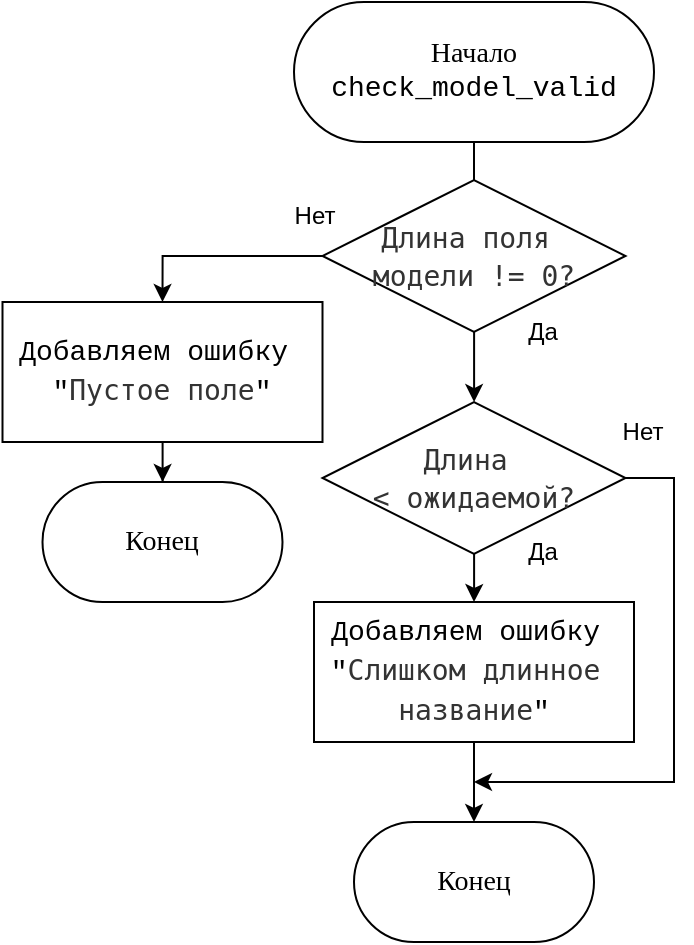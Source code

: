 <mxfile version="27.1.3">
  <diagram id="8JX4ewbYsy_sPfhSPqhk" name="Страница — 1">
    <mxGraphModel dx="906" dy="916" grid="1" gridSize="10" guides="1" tooltips="1" connect="1" arrows="1" fold="1" page="1" pageScale="1" pageWidth="827" pageHeight="1169" math="0" shadow="0">
      <root>
        <mxCell id="0" />
        <mxCell id="1" parent="0" />
        <mxCell id="Gf9IYgNOnqHMdi5wzEm2-29" style="edgeStyle=orthogonalEdgeStyle;rounded=0;orthogonalLoop=1;jettySize=auto;html=1;" parent="1" source="Gf9IYgNOnqHMdi5wzEm2-27" target="Gf9IYgNOnqHMdi5wzEm2-28" edge="1">
          <mxGeometry relative="1" as="geometry" />
        </mxCell>
        <mxCell id="Gf9IYgNOnqHMdi5wzEm2-27" value="&lt;font style=&quot;color: rgb(0, 0, 0); background-color: light-dark(#ffffff, var(--ge-dark-color, #121212));&quot;&gt;Начало&lt;/font&gt;&lt;div&gt;&lt;div style=&quot;font-family: Consolas, &amp;quot;Courier New&amp;quot;, monospace; line-height: 19px; white-space: pre;&quot;&gt;&lt;font style=&quot;color: rgb(0, 0, 0); background-color: light-dark(#ffffff, var(--ge-dark-color, #121212));&quot;&gt;check_model_valid&lt;/font&gt;&lt;/div&gt;&lt;/div&gt;" style="rounded=1;whiteSpace=wrap;html=1;arcSize=50;fontFamily=Consolas;fontSize=14;" parent="1" vertex="1">
          <mxGeometry x="340" y="170" width="180" height="70" as="geometry" />
        </mxCell>
        <mxCell id="ktptcA_8EzuU-6QwzP-9-6" style="edgeStyle=orthogonalEdgeStyle;rounded=0;orthogonalLoop=1;jettySize=auto;html=1;entryX=0.5;entryY=0;entryDx=0;entryDy=0;" edge="1" parent="1" source="Gf9IYgNOnqHMdi5wzEm2-28" target="Gf9IYgNOnqHMdi5wzEm2-34">
          <mxGeometry relative="1" as="geometry">
            <Array as="points">
              <mxPoint x="274" y="297" />
            </Array>
          </mxGeometry>
        </mxCell>
        <mxCell id="ktptcA_8EzuU-6QwzP-9-9" style="edgeStyle=orthogonalEdgeStyle;rounded=0;orthogonalLoop=1;jettySize=auto;html=1;" edge="1" parent="1" source="Gf9IYgNOnqHMdi5wzEm2-28" target="Gf9IYgNOnqHMdi5wzEm2-30">
          <mxGeometry relative="1" as="geometry" />
        </mxCell>
        <mxCell id="Gf9IYgNOnqHMdi5wzEm2-28" value="&lt;div style=&quot;line-height: 19px; white-space: pre;&quot;&gt;&lt;div style=&quot;line-height: 19px;&quot;&gt;&lt;div style=&quot;line-height: 19px;&quot;&gt;&lt;span style=&quot;color: rgb(51, 51, 51); white-space-collapse: collapse;&quot;&gt;&lt;font face=&quot;Consolas, Monaco, Andale Mono, Ubuntu Mono, monospace&quot; style=&quot;&quot;&gt;Длина поля&amp;nbsp;&lt;/font&gt;&lt;/span&gt;&lt;/div&gt;&lt;div style=&quot;line-height: 19px;&quot;&gt;&lt;span style=&quot;font-family: Consolas, Monaco, &amp;quot;Andale Mono&amp;quot;, &amp;quot;Ubuntu Mono&amp;quot;, monospace; color: light-dark(rgb(51, 51, 51), rgb(193, 193, 193)); white-space-collapse: collapse; background-color: transparent;&quot;&gt;модели != 0?&lt;/span&gt;&lt;/div&gt;&lt;/div&gt;&lt;/div&gt;" style="rhombus;whiteSpace=wrap;html=1;rounded=1;strokeColor=default;align=center;verticalAlign=middle;arcSize=0;fontFamily=Consolas;fontSize=14;fontColor=default;fillColor=default;" parent="1" vertex="1">
          <mxGeometry x="354.25" y="259" width="151.5" height="76" as="geometry" />
        </mxCell>
        <mxCell id="ktptcA_8EzuU-6QwzP-9-11" style="edgeStyle=orthogonalEdgeStyle;rounded=0;orthogonalLoop=1;jettySize=auto;html=1;" edge="1" parent="1" source="Gf9IYgNOnqHMdi5wzEm2-30" target="Gf9IYgNOnqHMdi5wzEm2-31">
          <mxGeometry relative="1" as="geometry" />
        </mxCell>
        <mxCell id="ktptcA_8EzuU-6QwzP-9-12" style="edgeStyle=orthogonalEdgeStyle;rounded=0;orthogonalLoop=1;jettySize=auto;html=1;" edge="1" parent="1" source="Gf9IYgNOnqHMdi5wzEm2-30">
          <mxGeometry relative="1" as="geometry">
            <mxPoint x="430" y="560" as="targetPoint" />
            <Array as="points">
              <mxPoint x="530" y="408" />
              <mxPoint x="530" y="560" />
            </Array>
          </mxGeometry>
        </mxCell>
        <mxCell id="Gf9IYgNOnqHMdi5wzEm2-30" value="&lt;div style=&quot;line-height: 19px; white-space: pre;&quot;&gt;&lt;div style=&quot;line-height: 19px;&quot;&gt;&lt;div style=&quot;line-height: 19px;&quot;&gt;&lt;span style=&quot;color: rgb(51, 51, 51); white-space-collapse: collapse;&quot;&gt;&lt;font face=&quot;Consolas, Monaco, Andale Mono, Ubuntu Mono, monospace&quot; style=&quot;&quot;&gt;Длина&amp;nbsp;&lt;/font&gt;&lt;/span&gt;&lt;/div&gt;&lt;div style=&quot;line-height: 19px;&quot;&gt;&lt;span style=&quot;font-family: Consolas, Monaco, &amp;quot;Andale Mono&amp;quot;, &amp;quot;Ubuntu Mono&amp;quot;, monospace; color: light-dark(rgb(51, 51, 51), rgb(193, 193, 193)); white-space-collapse: collapse; background-color: transparent;&quot;&gt;&amp;lt; ожидаемой?&lt;/span&gt;&lt;/div&gt;&lt;/div&gt;&lt;/div&gt;" style="rhombus;whiteSpace=wrap;html=1;rounded=1;strokeColor=default;align=center;verticalAlign=middle;arcSize=0;fontFamily=Consolas;fontSize=14;fontColor=default;fillColor=default;" parent="1" vertex="1">
          <mxGeometry x="354.25" y="370" width="151.5" height="76" as="geometry" />
        </mxCell>
        <mxCell id="ktptcA_8EzuU-6QwzP-9-15" style="edgeStyle=orthogonalEdgeStyle;rounded=0;orthogonalLoop=1;jettySize=auto;html=1;" edge="1" parent="1" source="Gf9IYgNOnqHMdi5wzEm2-31" target="ktptcA_8EzuU-6QwzP-9-14">
          <mxGeometry relative="1" as="geometry" />
        </mxCell>
        <mxCell id="Gf9IYgNOnqHMdi5wzEm2-31" value="&lt;div style=&quot;line-height: 19px; white-space: pre;&quot;&gt;&lt;div style=&quot;font-family: Consolas, &amp;quot;Courier New&amp;quot;, monospace;&quot;&gt;Добавляем ошибку &lt;/div&gt;&lt;div style=&quot;&quot;&gt;&lt;font face=&quot;Consolas, Courier New, monospace&quot;&gt;&quot;&lt;/font&gt;&lt;span style=&quot;color: rgb(51, 51, 51); white-space-collapse: collapse;&quot;&gt;&lt;font face=&quot;Consolas, Monaco, Andale Mono, Ubuntu Mono, monospace&quot; style=&quot;&quot;&gt;Слишком длинное&amp;nbsp;&lt;/font&gt;&lt;/span&gt;&lt;/div&gt;&lt;div style=&quot;&quot;&gt;&lt;span style=&quot;color: rgb(51, 51, 51); white-space-collapse: collapse;&quot;&gt;&lt;font face=&quot;Consolas, Monaco, Andale Mono, Ubuntu Mono, monospace&quot; style=&quot;&quot;&gt;название&lt;/font&gt;&lt;/span&gt;&lt;font face=&quot;Consolas, Courier New, monospace&quot;&gt;&quot;&lt;/font&gt;&lt;/div&gt;&lt;/div&gt;" style="whiteSpace=wrap;html=1;fontSize=14;fontFamily=Consolas;rounded=1;arcSize=0;" parent="1" vertex="1">
          <mxGeometry x="350" y="470" width="160" height="70" as="geometry" />
        </mxCell>
        <mxCell id="ktptcA_8EzuU-6QwzP-9-7" style="edgeStyle=orthogonalEdgeStyle;rounded=0;orthogonalLoop=1;jettySize=auto;html=1;" edge="1" parent="1" source="Gf9IYgNOnqHMdi5wzEm2-34" target="Gf9IYgNOnqHMdi5wzEm2-36">
          <mxGeometry relative="1" as="geometry" />
        </mxCell>
        <mxCell id="Gf9IYgNOnqHMdi5wzEm2-34" value="&lt;div style=&quot;line-height: 19px; text-wrap-mode: nowrap;&quot;&gt;&lt;div style=&quot;white-space-collapse: preserve; font-family: Consolas, &amp;quot;Courier New&amp;quot;, monospace;&quot;&gt;Добавляем ошибку &lt;/div&gt;&lt;div style=&quot;&quot;&gt;&lt;font style=&quot;white-space-collapse: preserve;&quot; face=&quot;Consolas, Courier New, monospace&quot;&gt;&quot;&lt;/font&gt;&lt;font face=&quot;Consolas, Monaco, Andale Mono, Ubuntu Mono, monospace&quot; color=&quot;#333333&quot; style=&quot;&quot;&gt;Пустое поле&lt;/font&gt;&lt;span style=&quot;white-space-collapse: preserve; font-family: Consolas, &amp;quot;Courier New&amp;quot;, monospace; background-color: transparent; color: light-dark(rgb(0, 0, 0), rgb(255, 255, 255));&quot;&gt;&quot;&lt;/span&gt;&lt;/div&gt;&lt;/div&gt;" style="whiteSpace=wrap;html=1;fontSize=14;fontFamily=Consolas;rounded=1;arcSize=0;" parent="1" vertex="1">
          <mxGeometry x="194.25" y="320" width="160" height="70" as="geometry" />
        </mxCell>
        <mxCell id="Gf9IYgNOnqHMdi5wzEm2-36" value="Конец" style="whiteSpace=wrap;html=1;fontSize=14;fontFamily=Consolas;rounded=1;arcSize=50;" parent="1" vertex="1">
          <mxGeometry x="214.25" y="410" width="120" height="60" as="geometry" />
        </mxCell>
        <mxCell id="Gf9IYgNOnqHMdi5wzEm2-39" value="Нет" style="text;html=1;align=center;verticalAlign=middle;resizable=0;points=[];autosize=1;strokeColor=none;fillColor=none;" parent="1" vertex="1">
          <mxGeometry x="330" y="262" width="40" height="30" as="geometry" />
        </mxCell>
        <mxCell id="Gf9IYgNOnqHMdi5wzEm2-41" value="Нет" style="text;html=1;align=center;verticalAlign=middle;resizable=0;points=[];autosize=1;strokeColor=none;fillColor=none;" parent="1" vertex="1">
          <mxGeometry x="494.25" y="370" width="40" height="30" as="geometry" />
        </mxCell>
        <mxCell id="Gf9IYgNOnqHMdi5wzEm2-42" value="Да" style="text;html=1;align=center;verticalAlign=middle;resizable=0;points=[];autosize=1;strokeColor=none;fillColor=none;" parent="1" vertex="1">
          <mxGeometry x="444.25" y="430" width="40" height="30" as="geometry" />
        </mxCell>
        <mxCell id="ktptcA_8EzuU-6QwzP-9-8" value="Да" style="text;html=1;align=center;verticalAlign=middle;resizable=0;points=[];autosize=1;strokeColor=none;fillColor=none;" vertex="1" parent="1">
          <mxGeometry x="444.25" y="320" width="40" height="30" as="geometry" />
        </mxCell>
        <mxCell id="ktptcA_8EzuU-6QwzP-9-14" value="Конец" style="whiteSpace=wrap;html=1;fontSize=14;fontFamily=Consolas;rounded=1;arcSize=50;" vertex="1" parent="1">
          <mxGeometry x="370" y="580" width="120" height="60" as="geometry" />
        </mxCell>
      </root>
    </mxGraphModel>
  </diagram>
</mxfile>
